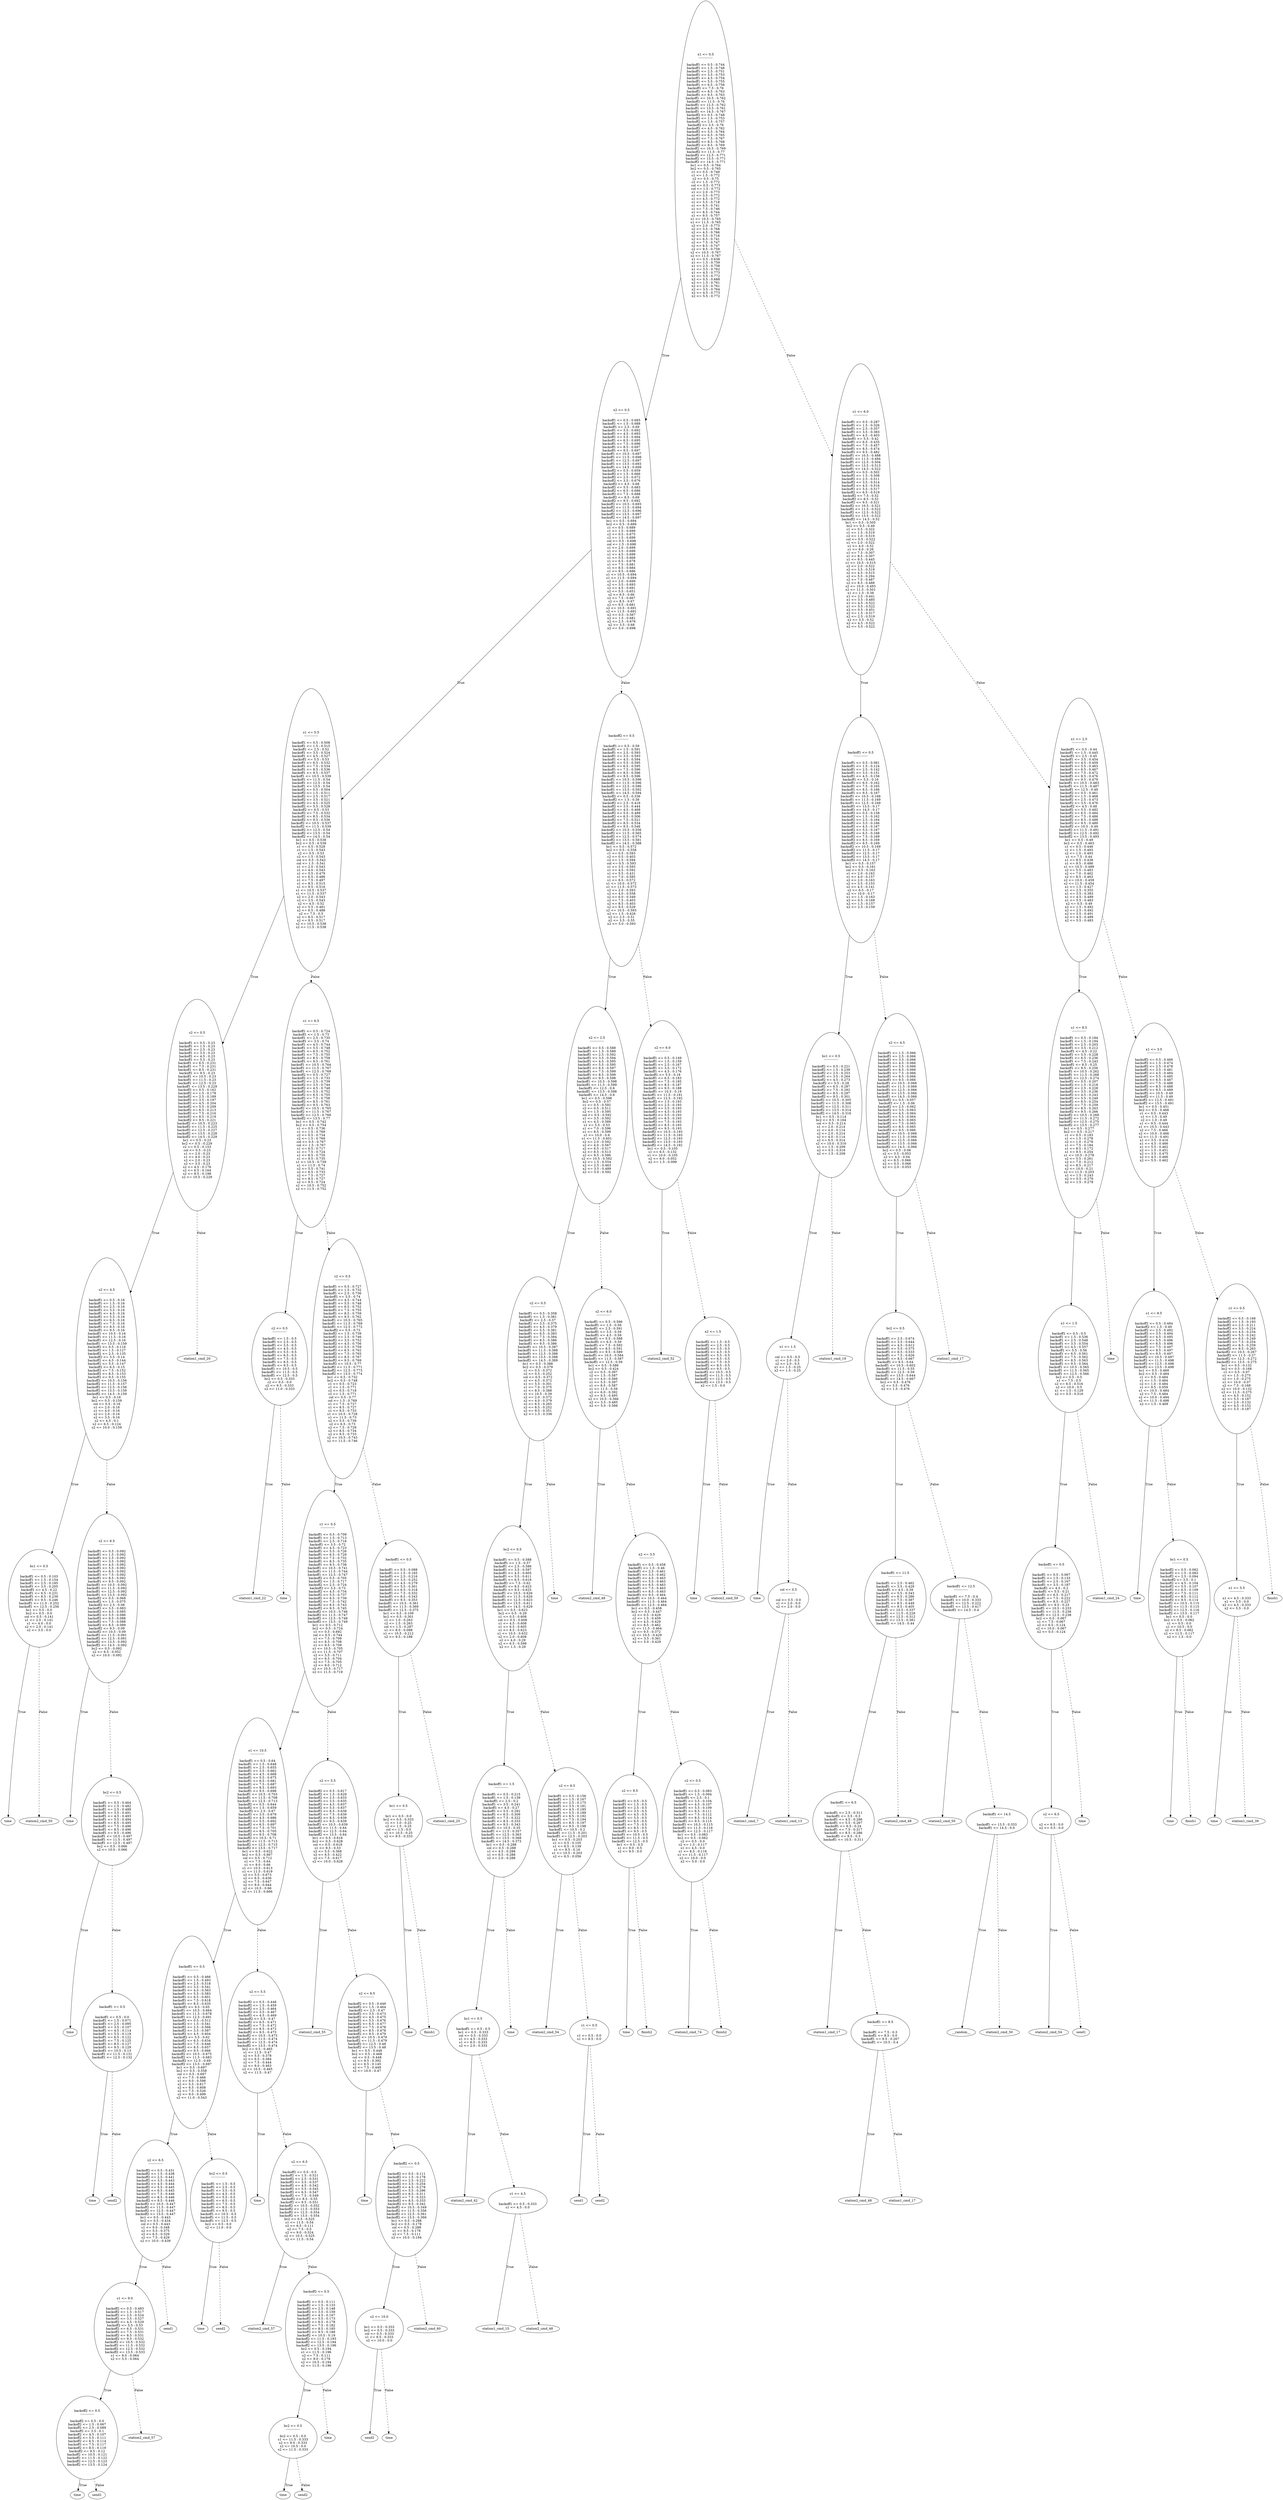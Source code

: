 digraph {
0 [label="x1 <= 0.5
--------------

backoff1 <= 0.5 : 0.744
backoff1 <= 1.5 : 0.748
backoff1 <= 2.5 : 0.751
backoff1 <= 3.5 : 0.753
backoff1 <= 4.5 : 0.754
backoff1 <= 5.5 : 0.755
backoff1 <= 6.5 : 0.756
backoff1 <= 7.5 : 0.76
backoff1 <= 8.5 : 0.763
backoff1 <= 9.5 : 0.763
backoff1 <= 10.5 : 0.762
backoff1 <= 11.5 : 0.76
backoff1 <= 12.5 : 0.762
backoff1 <= 13.5 : 0.761
backoff1 <= 14.5 : 0.767
backoff2 <= 0.5 : 0.748
backoff2 <= 1.5 : 0.753
backoff2 <= 2.5 : 0.757
backoff2 <= 3.5 : 0.76
backoff2 <= 4.5 : 0.762
backoff2 <= 5.5 : 0.764
backoff2 <= 6.5 : 0.765
backoff2 <= 7.5 : 0.767
backoff2 <= 8.5 : 0.768
backoff2 <= 9.5 : 0.769
backoff2 <= 10.5 : 0.769
backoff2 <= 11.5 : 0.77
backoff2 <= 12.5 : 0.771
backoff2 <= 13.5 : 0.771
backoff2 <= 14.5 : 0.771
bc1 <= 0.5 : 0.764
bc2 <= 0.5 : 0.765
c1 <= 0.5 : 0.749
c1 <= 1.5 : 0.772
c2 <= 0.5 : 0.75
c2 <= 1.5 : 0.772
col <= 0.5 : 0.773
col <= 1.5 : 0.772
s1 <= 2.0 : 0.773
s1 <= 3.5 : 0.772
s1 <= 4.5 : 0.772
s1 <= 5.5 : 0.718
s1 <= 6.5 : 0.741
s1 <= 7.5 : 0.746
s1 <= 8.5 : 0.744
s1 <= 9.5 : 0.757
s1 <= 10.5 : 0.765
s1 <= 11.5 : 0.765
s2 <= 2.0 : 0.773
s2 <= 3.5 : 0.768
s2 <= 4.5 : 0.766
s2 <= 5.5 : 0.716
s2 <= 6.5 : 0.741
s2 <= 7.5 : 0.747
s2 <= 8.5 : 0.747
s2 <= 9.5 : 0.759
s2 <= 10.5 : 0.767
s2 <= 11.5 : 0.767
x1 <= 0.5 : 0.638
x1 <= 1.5 : 0.759
x1 <= 2.5 : 0.758
x1 <= 3.5 : 0.762
x1 <= 4.5 : 0.773
x1 <= 5.5 : 0.772
x2 <= 0.5 : 0.688
x2 <= 1.5 : 0.761
x2 <= 2.5 : 0.761
x2 <= 3.5 : 0.764
x2 <= 4.5 : 0.773
x2 <= 5.5 : 0.772"];
1 [label="x2 <= 0.5
--------------

backoff1 <= 0.5 : 0.685
backoff1 <= 1.5 : 0.688
backoff1 <= 2.5 : 0.69
backoff1 <= 3.5 : 0.692
backoff1 <= 4.5 : 0.693
backoff1 <= 5.5 : 0.694
backoff1 <= 6.5 : 0.695
backoff1 <= 7.5 : 0.696
backoff1 <= 8.5 : 0.697
backoff1 <= 9.5 : 0.697
backoff1 <= 10.5 : 0.697
backoff1 <= 11.5 : 0.698
backoff1 <= 12.5 : 0.697
backoff1 <= 13.5 : 0.693
backoff1 <= 14.5 : 0.699
backoff2 <= 0.5 : 0.659
backoff2 <= 1.5 : 0.666
backoff2 <= 2.5 : 0.672
backoff2 <= 3.5 : 0.676
backoff2 <= 4.5 : 0.68
backoff2 <= 5.5 : 0.683
backoff2 <= 6.5 : 0.686
backoff2 <= 7.5 : 0.688
backoff2 <= 8.5 : 0.69
backoff2 <= 9.5 : 0.692
backoff2 <= 10.5 : 0.693
backoff2 <= 11.5 : 0.694
backoff2 <= 12.5 : 0.696
backoff2 <= 13.5 : 0.697
backoff2 <= 14.5 : 0.697
bc1 <= 0.5 : 0.694
bc2 <= 0.5 : 0.689
c1 <= 0.5 : 0.689
c1 <= 1.5 : 0.699
c2 <= 0.5 : 0.675
c2 <= 1.5 : 0.699
col <= 0.5 : 0.698
col <= 1.5 : 0.698
s1 <= 2.0 : 0.699
s1 <= 3.5 : 0.699
s1 <= 4.5 : 0.699
s1 <= 5.5 : 0.668
s1 <= 6.5 : 0.678
s1 <= 7.5 : 0.681
s1 <= 8.5 : 0.684
s1 <= 9.5 : 0.686
s1 <= 10.5 : 0.694
s1 <= 11.5 : 0.694
s2 <= 2.0 : 0.699
s2 <= 3.5 : 0.693
s2 <= 4.5 : 0.691
s2 <= 5.5 : 0.651
s2 <= 6.5 : 0.66
s2 <= 7.5 : 0.667
s2 <= 8.5 : 0.67
s2 <= 9.5 : 0.681
s2 <= 10.5 : 0.691
s2 <= 11.5 : 0.691
x2 <= 0.5 : 0.567
x2 <= 1.5 : 0.681
x2 <= 2.5 : 0.676
x2 <= 3.5 : 0.68
x2 <= 5.0 : 0.698"];
2 [label="s1 <= 5.5
--------------

backoff1 <= 0.5 : 0.508
backoff1 <= 1.5 : 0.515
backoff1 <= 2.5 : 0.52
backoff1 <= 3.5 : 0.524
backoff1 <= 4.5 : 0.527
backoff1 <= 5.5 : 0.53
backoff1 <= 6.5 : 0.532
backoff1 <= 7.5 : 0.534
backoff1 <= 8.5 : 0.536
backoff1 <= 9.5 : 0.537
backoff1 <= 10.5 : 0.539
backoff1 <= 11.5 : 0.54
backoff1 <= 12.5 : 0.54
backoff1 <= 13.5 : 0.54
backoff2 <= 0.5 : 0.504
backoff2 <= 1.5 : 0.511
backoff2 <= 2.5 : 0.517
backoff2 <= 3.5 : 0.521
backoff2 <= 4.5 : 0.525
backoff2 <= 5.5 : 0.528
backoff2 <= 6.5 : 0.53
backoff2 <= 7.5 : 0.532
backoff2 <= 8.5 : 0.534
backoff2 <= 9.5 : 0.536
backoff2 <= 10.5 : 0.537
backoff2 <= 11.5 : 0.539
backoff2 <= 12.5 : 0.54
backoff2 <= 13.5 : 0.54
backoff2 <= 14.5 : 0.54
bc1 <= 0.5 : 0.538
bc2 <= 0.5 : 0.538
c1 <= 0.5 : 0.528
c1 <= 1.5 : 0.543
c2 <= 0.5 : 0.53
c2 <= 1.5 : 0.543
col <= 0.5 : 0.542
col <= 1.5 : 0.541
s1 <= 2.0 : 0.543
s1 <= 4.0 : 0.543
s1 <= 5.5 : 0.479
s1 <= 6.5 : 0.486
s1 <= 7.5 : 0.497
s1 <= 8.5 : 0.515
s1 <= 9.5 : 0.516
s1 <= 10.5 : 0.537
s1 <= 11.5 : 0.537
s2 <= 2.0 : 0.543
s2 <= 3.5 : 0.543
s2 <= 4.5 : 0.52
s2 <= 5.5 : 0.481
s2 <= 6.5 : 0.488
s2 <= 7.5 : 0.5
s2 <= 8.5 : 0.517
s2 <= 9.5 : 0.517
s2 <= 10.5 : 0.538
s2 <= 11.5 : 0.538"];
3 [label="c2 <= 0.5
--------------

backoff1 <= 0.5 : 0.23
backoff1 <= 1.5 : 0.23
backoff1 <= 2.5 : 0.23
backoff1 <= 3.5 : 0.23
backoff1 <= 4.5 : 0.23
backoff1 <= 5.5 : 0.23
backoff1 <= 6.5 : 0.231
backoff1 <= 7.5 : 0.231
backoff1 <= 8.5 : 0.231
backoff1 <= 9.5 : 0.23
backoff1 <= 10.5 : 0.23
backoff1 <= 11.5 : 0.23
backoff1 <= 12.5 : 0.23
backoff1 <= 13.5 : 0.229
backoff2 <= 0.5 : 0.162
backoff2 <= 1.5 : 0.178
backoff2 <= 2.5 : 0.189
backoff2 <= 3.5 : 0.197
backoff2 <= 4.5 : 0.204
backoff2 <= 5.5 : 0.209
backoff2 <= 6.5 : 0.213
backoff2 <= 7.5 : 0.216
backoff2 <= 8.5 : 0.219
backoff2 <= 9.5 : 0.221
backoff2 <= 10.5 : 0.223
backoff2 <= 11.5 : 0.225
backoff2 <= 12.5 : 0.227
backoff2 <= 13.5 : 0.228
backoff2 <= 14.5 : 0.229
bc1 <= 0.5 : 0.23
bc2 <= 0.5 : 0.229
c2 <= 0.5 : 0.153
col <= 0.5 : 0.23
s1 <= 2.0 : 0.23
s1 <= 4.0 : 0.23
s2 <= 2.0 : 0.23
s2 <= 3.5 : 0.23
s2 <= 4.5 : 0.176
s2 <= 6.5 : 0.164
s2 <= 8.5 : 0.198
s2 <= 10.5 : 0.229"];
4 [label="s2 <= 4.5
--------------

backoff1 <= 0.5 : 0.16
backoff1 <= 1.5 : 0.16
backoff1 <= 2.5 : 0.16
backoff1 <= 3.5 : 0.16
backoff1 <= 4.5 : 0.16
backoff1 <= 5.5 : 0.16
backoff1 <= 6.5 : 0.16
backoff1 <= 7.5 : 0.16
backoff1 <= 8.5 : 0.16
backoff1 <= 9.5 : 0.16
backoff1 <= 10.5 : 0.16
backoff1 <= 11.5 : 0.16
backoff1 <= 12.5 : 0.16
backoff1 <= 13.5 : 0.159
backoff2 <= 0.5 : 0.116
backoff2 <= 1.5 : 0.127
backoff2 <= 2.5 : 0.135
backoff2 <= 3.5 : 0.14
backoff2 <= 4.5 : 0.144
backoff2 <= 5.5 : 0.147
backoff2 <= 6.5 : 0.15
backoff2 <= 7.5 : 0.152
backoff2 <= 8.5 : 0.153
backoff2 <= 9.5 : 0.155
backoff2 <= 10.5 : 0.156
backoff2 <= 11.5 : 0.157
backoff2 <= 12.5 : 0.158
backoff2 <= 13.5 : 0.159
backoff2 <= 14.5 : 0.159
bc1 <= 0.5 : 0.16
bc2 <= 0.5 : 0.159
col <= 0.5 : 0.16
s1 <= 2.0 : 0.16
s1 <= 4.0 : 0.16
s2 <= 2.0 : 0.16
s2 <= 3.5 : 0.16
s2 <= 4.5 : 0.1
s2 <= 6.5 : 0.124
s2 <= 10.0 : 0.159"];
5 [label="bc1 <= 0.5
--------------

backoff1 <= 0.5 : 0.103
backoff1 <= 1.5 : 0.154
backoff1 <= 2.5 : 0.185
backoff1 <= 3.5 : 0.205
backoff1 <= 4.5 : 0.22
backoff1 <= 6.5 : 0.231
backoff1 <= 8.5 : 0.239
backoff1 <= 9.5 : 0.246
backoff1 <= 11.0 : 0.252
backoff1 <= 12.5 : 0.256
bc1 <= 0.5 : 0.0
bc2 <= 0.5 : 0.0
col <= 0.5 : 0.141
s1 <= 2.0 : 0.141
s1 <= 4.0 : 0.0
s2 <= 2.0 : 0.141
s2 <= 3.5 : 0.0"];
6 [label="time"];
5 -> 6 [label="True"];
7 [label="station2_cmd_50"];
5 -> 7 [style="dashed", label="False"];
4 -> 5 [label="True"];
8 [label="s2 <= 6.5
--------------

backoff1 <= 0.5 : 0.092
backoff1 <= 1.5 : 0.092
backoff1 <= 2.5 : 0.092
backoff1 <= 3.5 : 0.092
backoff1 <= 4.5 : 0.092
backoff1 <= 5.5 : 0.092
backoff1 <= 6.5 : 0.092
backoff1 <= 7.5 : 0.092
backoff1 <= 8.5 : 0.092
backoff1 <= 9.5 : 0.092
backoff1 <= 10.5 : 0.092
backoff1 <= 11.5 : 0.092
backoff1 <= 12.5 : 0.092
backoff1 <= 13.5 : 0.092
backoff2 <= 0.5 : 0.068
backoff2 <= 1.5 : 0.075
backoff2 <= 2.5 : 0.08
backoff2 <= 3.5 : 0.083
backoff2 <= 4.5 : 0.085
backoff2 <= 5.5 : 0.086
backoff2 <= 6.5 : 0.088
backoff2 <= 7.5 : 0.088
backoff2 <= 8.5 : 0.089
backoff2 <= 9.5 : 0.09
backoff2 <= 10.5 : 0.09
backoff2 <= 11.5 : 0.091
backoff2 <= 12.5 : 0.091
backoff2 <= 13.5 : 0.092
backoff2 <= 14.5 : 0.092
bc2 <= 0.5 : 0.092
s2 <= 6.5 : 0.052
s2 <= 10.0 : 0.092"];
9 [label="time"];
8 -> 9 [label="True"];
10 [label="bc2 <= 0.5
--------------

backoff1 <= 0.5 : 0.464
backoff1 <= 1.5 : 0.482
backoff1 <= 2.5 : 0.488
backoff1 <= 3.5 : 0.491
backoff1 <= 4.5 : 0.493
backoff1 <= 5.5 : 0.494
backoff1 <= 6.5 : 0.495
backoff1 <= 7.5 : 0.496
backoff1 <= 8.5 : 0.496
backoff1 <= 9.5 : 0.496
backoff1 <= 10.5 : 0.497
backoff1 <= 11.5 : 0.497
backoff1 <= 12.5 : 0.497
bc2 <= 0.5 : 0.066
s2 <= 10.0 : 0.066"];
11 [label="time"];
10 -> 11 [label="True"];
12 [label="backoff1 <= 0.5
--------------

backoff1 <= 0.5 : 0.0
backoff1 <= 1.5 : 0.071
backoff1 <= 2.5 : 0.095
backoff1 <= 3.5 : 0.107
backoff1 <= 4.5 : 0.114
backoff1 <= 5.5 : 0.119
backoff1 <= 6.5 : 0.122
backoff1 <= 7.5 : 0.125
backoff1 <= 8.5 : 0.127
backoff1 <= 9.5 : 0.129
backoff1 <= 10.5 : 0.13
backoff1 <= 11.5 : 0.131
backoff1 <= 12.5 : 0.132"];
13 [label="time"];
12 -> 13 [label="True"];
14 [label="send2"];
12 -> 14 [style="dashed", label="False"];
10 -> 12 [style="dashed", label="False"];
8 -> 10 [style="dashed", label="False"];
4 -> 8 [style="dashed", label="False"];
3 -> 4 [label="True"];
15 [label="station1_cmd_20"];
3 -> 15 [style="dashed", label="False"];
2 -> 3 [label="True"];
16 [label="s1 <= 6.5
--------------

backoff1 <= 0.5 : 0.724
backoff1 <= 1.5 : 0.73
backoff1 <= 2.5 : 0.735
backoff1 <= 3.5 : 0.74
backoff1 <= 4.5 : 0.744
backoff1 <= 5.5 : 0.748
backoff1 <= 6.5 : 0.752
backoff1 <= 7.5 : 0.755
backoff1 <= 8.5 : 0.758
backoff1 <= 9.5 : 0.761
backoff1 <= 10.5 : 0.764
backoff1 <= 11.5 : 0.767
backoff1 <= 12.5 : 0.769
backoff2 <= 0.5 : 0.727
backoff2 <= 1.5 : 0.733
backoff2 <= 2.5 : 0.739
backoff2 <= 3.5 : 0.744
backoff2 <= 4.5 : 0.748
backoff2 <= 5.5 : 0.752
backoff2 <= 6.5 : 0.755
backoff2 <= 7.5 : 0.758
backoff2 <= 8.5 : 0.761
backoff2 <= 9.5 : 0.763
backoff2 <= 10.5 : 0.765
backoff2 <= 11.5 : 0.767
backoff2 <= 12.5 : 0.769
backoff2 <= 13.5 : 0.77
bc1 <= 0.5 : 0.742
bc2 <= 0.5 : 0.754
c1 <= 0.5 : 0.736
c1 <= 1.5 : 0.769
c2 <= 0.5 : 0.734
c2 <= 1.5 : 0.769
col <= 0.5 : 0.767
col <= 1.5 : 0.767
s1 <= 6.5 : 0.717
s1 <= 7.5 : 0.724
s1 <= 8.5 : 0.735
s1 <= 9.5 : 0.735
s1 <= 10.5 : 0.739
s1 <= 11.5 : 0.74
s2 <= 5.5 : 0.741
s2 <= 6.5 : 0.733
s2 <= 7.5 : 0.727
s2 <= 8.5 : 0.727
s2 <= 9.5 : 0.724
s2 <= 10.5 : 0.752
s2 <= 11.5 : 0.752"];
17 [label="c2 <= 0.5
--------------

backoff1 <= 1.5 : 0.5
backoff1 <= 2.5 : 0.5
backoff1 <= 3.5 : 0.5
backoff1 <= 4.5 : 0.5
backoff1 <= 5.5 : 0.5
backoff1 <= 6.5 : 0.5
backoff1 <= 7.5 : 0.5
backoff1 <= 8.5 : 0.5
backoff1 <= 9.5 : 0.5
backoff1 <= 10.5 : 0.5
backoff1 <= 11.5 : 0.5
backoff1 <= 12.5 : 0.5
bc2 <= 0.5 : 0.333
c2 <= 0.5 : 0.0
s2 <= 9.5 : 0.333
s2 <= 11.0 : 0.333"];
18 [label="station1_cmd_22"];
17 -> 18 [label="True"];
19 [label="time"];
17 -> 19 [style="dashed", label="False"];
16 -> 17 [label="True"];
20 [label="c2 <= 0.5
--------------

backoff1 <= 0.5 : 0.727
backoff1 <= 1.5 : 0.732
backoff1 <= 2.5 : 0.736
backoff1 <= 3.5 : 0.74
backoff1 <= 4.5 : 0.744
backoff1 <= 5.5 : 0.748
backoff1 <= 6.5 : 0.752
backoff1 <= 7.5 : 0.755
backoff1 <= 8.5 : 0.759
backoff1 <= 9.5 : 0.762
backoff1 <= 10.5 : 0.765
backoff1 <= 11.5 : 0.769
backoff1 <= 12.5 : 0.772
backoff2 <= 0.5 : 0.73
backoff2 <= 1.5 : 0.739
backoff2 <= 2.5 : 0.746
backoff2 <= 3.5 : 0.752
backoff2 <= 4.5 : 0.756
backoff2 <= 5.5 : 0.759
backoff2 <= 6.5 : 0.762
backoff2 <= 7.5 : 0.765
backoff2 <= 8.5 : 0.767
backoff2 <= 9.5 : 0.769
backoff2 <= 10.5 : 0.77
backoff2 <= 11.5 : 0.771
backoff2 <= 12.5 : 0.773
backoff2 <= 13.5 : 0.774
bc1 <= 0.5 : 0.732
bc2 <= 0.5 : 0.748
c1 <= 0.5 : 0.723
c1 <= 1.5 : 0.771
c2 <= 0.5 : 0.718
c2 <= 1.5 : 0.771
col <= 0.5 : 0.77
col <= 1.5 : 0.769
s1 <= 7.5 : 0.727
s1 <= 8.5 : 0.727
s1 <= 9.5 : 0.733
s1 <= 10.5 : 0.728
s1 <= 11.5 : 0.73
s2 <= 5.5 : 0.739
s2 <= 6.5 : 0.73
s2 <= 7.5 : 0.729
s2 <= 8.5 : 0.734
s2 <= 9.5 : 0.733
s2 <= 10.5 : 0.743
s2 <= 11.5 : 0.746"];
21 [label="c1 <= 0.5
--------------

backoff1 <= 0.5 : 0.709
backoff1 <= 1.5 : 0.713
backoff1 <= 2.5 : 0.716
backoff1 <= 3.5 : 0.72
backoff1 <= 4.5 : 0.723
backoff1 <= 5.5 : 0.726
backoff1 <= 6.5 : 0.729
backoff1 <= 7.5 : 0.732
backoff1 <= 8.5 : 0.735
backoff1 <= 9.5 : 0.738
backoff1 <= 10.5 : 0.741
backoff1 <= 11.5 : 0.744
backoff1 <= 12.5 : 0.747
backoff2 <= 0.5 : 0.705
backoff2 <= 1.5 : 0.717
backoff2 <= 2.5 : 0.724
backoff2 <= 3.5 : 0.73
backoff2 <= 4.5 : 0.734
backoff2 <= 5.5 : 0.737
backoff2 <= 6.5 : 0.739
backoff2 <= 7.5 : 0.742
backoff2 <= 8.5 : 0.743
backoff2 <= 9.5 : 0.745
backoff2 <= 10.5 : 0.746
backoff2 <= 11.5 : 0.747
backoff2 <= 12.5 : 0.748
backoff2 <= 13.5 : 0.749
bc1 <= 0.5 : 0.712
bc2 <= 0.5 : 0.724
c1 <= 0.5 : 0.692
col <= 0.5 : 0.744
s1 <= 7.5 : 0.709
s1 <= 8.5 : 0.708
s1 <= 9.5 : 0.709
s1 <= 10.5 : 0.705
s1 <= 11.5 : 0.707
s2 <= 5.5 : 0.711
s2 <= 6.5 : 0.704
s2 <= 7.5 : 0.705
s2 <= 9.0 : 0.712
s2 <= 10.5 : 0.717
s2 <= 11.5 : 0.719"];
22 [label="s1 <= 10.5
--------------

backoff1 <= 0.5 : 0.64
backoff1 <= 1.5 : 0.648
backoff1 <= 2.5 : 0.655
backoff1 <= 3.5 : 0.662
backoff1 <= 4.5 : 0.668
backoff1 <= 5.5 : 0.675
backoff1 <= 6.5 : 0.681
backoff1 <= 7.5 : 0.687
backoff1 <= 8.5 : 0.693
backoff1 <= 9.5 : 0.698
backoff1 <= 10.5 : 0.703
backoff1 <= 11.5 : 0.708
backoff1 <= 12.5 : 0.713
backoff2 <= 0.5 : 0.644
backoff2 <= 1.5 : 0.659
backoff2 <= 2.5 : 0.67
backoff2 <= 3.5 : 0.679
backoff2 <= 4.5 : 0.686
backoff2 <= 5.5 : 0.692
backoff2 <= 6.5 : 0.697
backoff2 <= 7.5 : 0.701
backoff2 <= 8.5 : 0.705
backoff2 <= 9.5 : 0.708
backoff2 <= 10.5 : 0.71
backoff2 <= 11.5 : 0.713
backoff2 <= 12.5 : 0.715
backoff2 <= 13.5 : 0.717
bc1 <= 0.5 : 0.622
bc2 <= 0.5 : 0.667
col <= 0.5 : 0.712
s1 <= 7.5 : 0.64
s1 <= 9.0 : 0.66
s1 <= 10.5 : 0.613
s1 <= 11.5 : 0.619
s2 <= 5.5 : 0.673
s2 <= 6.5 : 0.636
s2 <= 7.5 : 0.647
s2 <= 9.0 : 0.644
s2 <= 10.5 : 0.66
s2 <= 11.5 : 0.666"];
23 [label="backoff1 <= 0.5
--------------

backoff1 <= 0.5 : 0.466
backoff1 <= 1.5 : 0.493
backoff1 <= 2.5 : 0.518
backoff1 <= 3.5 : 0.541
backoff1 <= 4.5 : 0.563
backoff1 <= 5.5 : 0.583
backoff1 <= 6.5 : 0.601
backoff1 <= 7.5 : 0.618
backoff1 <= 8.5 : 0.635
backoff1 <= 9.5 : 0.65
backoff1 <= 10.5 : 0.664
backoff1 <= 11.5 : 0.678
backoff1 <= 12.5 : 0.691
backoff2 <= 0.5 : 0.512
backoff2 <= 1.5 : 0.541
backoff2 <= 2.5 : 0.566
backoff2 <= 3.5 : 0.587
backoff2 <= 4.5 : 0.604
backoff2 <= 5.5 : 0.62
backoff2 <= 6.5 : 0.634
backoff2 <= 7.5 : 0.646
backoff2 <= 8.5 : 0.657
backoff2 <= 9.5 : 0.666
backoff2 <= 10.5 : 0.675
backoff2 <= 11.5 : 0.683
backoff2 <= 12.5 : 0.69
backoff2 <= 13.5 : 0.697
bc1 <= 0.5 : 0.697
bc2 <= 0.5 : 0.558
col <= 0.5 : 0.697
s1 <= 7.5 : 0.466
s1 <= 9.0 : 0.598
s2 <= 5.5 : 0.617
s2 <= 6.5 : 0.608
s2 <= 7.5 : 0.526
s2 <= 9.0 : 0.499
s2 <= 11.0 : 0.543"];
24 [label="s2 <= 6.5
--------------

backoff2 <= 0.5 : 0.431
backoff2 <= 1.5 : 0.438
backoff2 <= 2.5 : 0.441
backoff2 <= 3.5 : 0.443
backoff2 <= 4.5 : 0.444
backoff2 <= 5.5 : 0.445
backoff2 <= 6.5 : 0.445
backoff2 <= 7.5 : 0.446
backoff2 <= 8.5 : 0.446
backoff2 <= 9.5 : 0.446
backoff2 <= 10.5 : 0.447
backoff2 <= 11.5 : 0.447
backoff2 <= 12.5 : 0.447
backoff2 <= 13.5 : 0.447
bc1 <= 0.5 : 0.443
bc2 <= 0.5 : 0.434
col <= 0.5 : 0.443
s1 <= 9.0 : 0.348
s2 <= 5.5 : 0.375
s2 <= 6.5 : 0.329
s2 <= 7.5 : 0.429
s2 <= 10.0 : 0.439"];
25 [label="s1 <= 9.0
--------------

backoff2 <= 0.5 : 0.483
backoff2 <= 1.5 : 0.517
backoff2 <= 2.5 : 0.524
backoff2 <= 3.5 : 0.527
backoff2 <= 4.5 : 0.529
backoff2 <= 5.5 : 0.53
backoff2 <= 6.5 : 0.531
backoff2 <= 7.5 : 0.531
backoff2 <= 8.5 : 0.531
backoff2 <= 9.5 : 0.532
backoff2 <= 10.5 : 0.532
backoff2 <= 11.5 : 0.532
backoff2 <= 12.5 : 0.532
backoff2 <= 13.5 : 0.533
s1 <= 9.0 : 0.064
s2 <= 5.5 : 0.064"];
26 [label="backoff2 <= 0.5
--------------

backoff2 <= 0.5 : 0.0
backoff2 <= 1.5 : 0.067
backoff2 <= 2.5 : 0.089
backoff2 <= 3.5 : 0.1
backoff2 <= 4.5 : 0.107
backoff2 <= 5.5 : 0.111
backoff2 <= 6.5 : 0.114
backoff2 <= 7.5 : 0.117
backoff2 <= 8.5 : 0.119
backoff2 <= 9.5 : 0.12
backoff2 <= 10.5 : 0.121
backoff2 <= 11.5 : 0.122
backoff2 <= 12.5 : 0.123
backoff2 <= 13.5 : 0.124"];
27 [label="time"];
26 -> 27 [label="True"];
28 [label="send1"];
26 -> 28 [style="dashed", label="False"];
25 -> 26 [label="True"];
29 [label="station2_cmd_57"];
25 -> 29 [style="dashed", label="False"];
24 -> 25 [label="True"];
30 [label="send1"];
24 -> 30 [style="dashed", label="False"];
23 -> 24 [label="True"];
31 [label="bc2 <= 0.5
--------------

backoff1 <= 1.5 : 0.5
backoff1 <= 2.5 : 0.5
backoff1 <= 3.5 : 0.5
backoff1 <= 4.5 : 0.5
backoff1 <= 5.5 : 0.5
backoff1 <= 6.5 : 0.5
backoff1 <= 7.5 : 0.5
backoff1 <= 8.5 : 0.5
backoff1 <= 9.5 : 0.5
backoff1 <= 10.5 : 0.5
backoff1 <= 11.5 : 0.5
backoff1 <= 12.5 : 0.5
bc2 <= 0.5 : 0.0
s2 <= 11.0 : 0.0"];
32 [label="time"];
31 -> 32 [label="True"];
33 [label="send2"];
31 -> 33 [style="dashed", label="False"];
23 -> 31 [style="dashed", label="False"];
22 -> 23 [label="True"];
34 [label="s2 <= 5.5
--------------

backoff2 <= 0.5 : 0.448
backoff2 <= 1.5 : 0.459
backoff2 <= 2.5 : 0.464
backoff2 <= 3.5 : 0.467
backoff2 <= 4.5 : 0.469
backoff2 <= 5.5 : 0.47
backoff2 <= 6.5 : 0.471
backoff2 <= 7.5 : 0.472
backoff2 <= 8.5 : 0.472
backoff2 <= 9.5 : 0.473
backoff2 <= 10.5 : 0.473
backoff2 <= 11.5 : 0.474
backoff2 <= 12.5 : 0.474
backoff2 <= 13.5 : 0.474
bc2 <= 0.5 : 0.465
s1 <= 11.5 : 0.47
s2 <= 5.5 : 0.378
s2 <= 6.5 : 0.384
s2 <= 7.5 : 0.444
s2 <= 9.0 : 0.463
s2 <= 10.5 : 0.465
s2 <= 11.5 : 0.47"];
35 [label="time"];
34 -> 35 [label="True"];
36 [label="s2 <= 6.5
--------------

backoff2 <= 0.5 : 0.5
backoff2 <= 1.5 : 0.521
backoff2 <= 2.5 : 0.531
backoff2 <= 3.5 : 0.537
backoff2 <= 4.5 : 0.542
backoff2 <= 5.5 : 0.545
backoff2 <= 6.5 : 0.547
backoff2 <= 7.5 : 0.549
backoff2 <= 8.5 : 0.55
backoff2 <= 9.5 : 0.551
backoff2 <= 10.5 : 0.552
backoff2 <= 11.5 : 0.553
backoff2 <= 12.5 : 0.554
backoff2 <= 13.5 : 0.554
bc2 <= 0.5 : 0.525
s1 <= 11.5 : 0.54
s2 <= 6.5 : 0.111
s2 <= 7.5 : 0.5
s2 <= 9.0 : 0.524
s2 <= 10.5 : 0.525
s2 <= 11.5 : 0.54"];
37 [label="station2_cmd_57"];
36 -> 37 [label="True"];
38 [label="backoff2 <= 0.5
--------------

backoff2 <= 0.5 : 0.111
backoff2 <= 1.5 : 0.133
backoff2 <= 2.5 : 0.148
backoff2 <= 3.5 : 0.159
backoff2 <= 4.5 : 0.167
backoff2 <= 5.5 : 0.173
backoff2 <= 6.5 : 0.178
backoff2 <= 7.5 : 0.182
backoff2 <= 8.5 : 0.185
backoff2 <= 9.5 : 0.188
backoff2 <= 10.5 : 0.19
backoff2 <= 11.5 : 0.193
backoff2 <= 12.5 : 0.194
backoff2 <= 13.5 : 0.196
bc2 <= 0.5 : 0.194
s1 <= 11.5 : 0.196
s2 <= 7.5 : 0.111
s2 <= 9.0 : 0.178
s2 <= 10.5 : 0.194
s2 <= 11.5 : 0.196"];
39 [label="bc2 <= 0.5
--------------

bc2 <= 0.5 : 0.0
s1 <= 11.5 : 0.333
s2 <= 9.0 : 0.333
s2 <= 10.5 : 0.0
s2 <= 11.5 : 0.333"];
40 [label="time"];
39 -> 40 [label="True"];
41 [label="send2"];
39 -> 41 [style="dashed", label="False"];
38 -> 39 [label="True"];
42 [label="time"];
38 -> 42 [style="dashed", label="False"];
36 -> 38 [style="dashed", label="False"];
34 -> 36 [style="dashed", label="False"];
22 -> 34 [style="dashed", label="False"];
21 -> 22 [label="True"];
43 [label="s2 <= 5.5
--------------

backoff2 <= 0.5 : 0.617
backoff2 <= 1.5 : 0.629
backoff2 <= 2.5 : 0.633
backoff2 <= 3.5 : 0.635
backoff2 <= 4.5 : 0.637
backoff2 <= 5.5 : 0.637
backoff2 <= 6.5 : 0.638
backoff2 <= 7.5 : 0.639
backoff2 <= 8.5 : 0.639
backoff2 <= 9.5 : 0.639
backoff2 <= 10.5 : 0.639
backoff2 <= 11.5 : 0.64
backoff2 <= 12.5 : 0.64
backoff2 <= 13.5 : 0.64
bc1 <= 0.5 : 0.618
bc2 <= 0.5 : 0.628
col <= 0.5 : 0.618
s1 <= 9.5 : 0.53
s2 <= 5.5 : 0.368
s2 <= 6.5 : 0.422
s2 <= 7.5 : 0.617
s2 <= 10.0 : 0.628"];
44 [label="station2_cmd_55"];
43 -> 44 [label="True"];
45 [label="s2 <= 6.5
--------------

backoff2 <= 0.5 : 0.449
backoff2 <= 1.5 : 0.464
backoff2 <= 2.5 : 0.47
backoff2 <= 3.5 : 0.473
backoff2 <= 4.5 : 0.475
backoff2 <= 5.5 : 0.476
backoff2 <= 6.5 : 0.477
backoff2 <= 7.5 : 0.478
backoff2 <= 8.5 : 0.478
backoff2 <= 9.5 : 0.479
backoff2 <= 10.5 : 0.479
backoff2 <= 11.5 : 0.479
backoff2 <= 12.5 : 0.48
backoff2 <= 13.5 : 0.48
bc1 <= 0.5 : 0.448
bc2 <= 0.5 : 0.468
col <= 0.5 : 0.448
s1 <= 9.5 : 0.392
s2 <= 6.5 : 0.145
s2 <= 7.5 : 0.449
s2 <= 10.0 : 0.47"];
46 [label="time"];
45 -> 46 [label="True"];
47 [label="backoff2 <= 0.5
--------------

backoff2 <= 0.5 : 0.111
backoff2 <= 1.5 : 0.178
backoff2 <= 2.5 : 0.222
backoff2 <= 3.5 : 0.254
backoff2 <= 4.5 : 0.278
backoff2 <= 5.5 : 0.296
backoff2 <= 6.5 : 0.311
backoff2 <= 7.5 : 0.323
backoff2 <= 8.5 : 0.333
backoff2 <= 9.5 : 0.342
backoff2 <= 10.5 : 0.349
backoff2 <= 11.5 : 0.356
backoff2 <= 12.5 : 0.361
backoff2 <= 13.5 : 0.366
bc1 <= 0.5 : 0.288
bc2 <= 0.5 : 0.178
col <= 0.5 : 0.288
s1 <= 9.5 : 0.178
s2 <= 7.5 : 0.111
s2 <= 10.0 : 0.194"];
48 [label="s2 <= 10.0
--------------

bc1 <= 0.5 : 0.333
bc2 <= 0.5 : 0.333
col <= 0.5 : 0.333
s1 <= 9.5 : 0.333
s2 <= 10.0 : 0.0"];
49 [label="send2"];
48 -> 49 [label="True"];
50 [label="time"];
48 -> 50 [style="dashed", label="False"];
47 -> 48 [label="True"];
51 [label="station2_cmd_60"];
47 -> 51 [style="dashed", label="False"];
45 -> 47 [style="dashed", label="False"];
43 -> 45 [style="dashed", label="False"];
21 -> 43 [style="dashed", label="False"];
20 -> 21 [label="True"];
52 [label="backoff1 <= 0.5
--------------

backoff1 <= 0.5 : 0.088
backoff1 <= 1.5 : 0.165
backoff1 <= 2.5 : 0.216
backoff1 <= 3.5 : 0.252
backoff1 <= 4.5 : 0.279
backoff1 <= 5.5 : 0.301
backoff1 <= 6.5 : 0.318
backoff1 <= 7.5 : 0.332
backoff1 <= 8.5 : 0.343
backoff1 <= 9.5 : 0.353
backoff1 <= 10.5 : 0.361
backoff1 <= 11.5 : 0.369
backoff1 <= 12.5 : 0.375
bc1 <= 0.5 : 0.109
bc2 <= 0.5 : 0.301
c1 <= 1.0 : 0.263
c2 <= 1.5 : 0.263
col <= 1.5 : 0.287
s1 <= 8.0 : 0.088
s1 <= 10.5 : 0.212
s2 <= 9.5 : 0.188"];
53 [label="bc1 <= 0.5
--------------

bc1 <= 0.5 : 0.0
bc2 <= 0.5 : 0.333
c1 <= 1.0 : 0.25
c2 <= 1.5 : 0.25
col <= 1.5 : 0.0
s1 <= 10.5 : 0.25
s2 <= 9.5 : 0.333"];
54 [label="time"];
53 -> 54 [label="True"];
55 [label="finish1"];
53 -> 55 [style="dashed", label="False"];
52 -> 53 [label="True"];
56 [label="station1_cmd_25"];
52 -> 56 [style="dashed", label="False"];
20 -> 52 [style="dashed", label="False"];
16 -> 20 [style="dashed", label="False"];
2 -> 16 [style="dashed", label="False"];
1 -> 2 [label="True"];
57 [label="backoff2 <= 0.5
--------------

backoff1 <= 0.5 : 0.59
backoff1 <= 1.5 : 0.591
backoff1 <= 2.5 : 0.593
backoff1 <= 3.5 : 0.593
backoff1 <= 4.5 : 0.594
backoff1 <= 5.5 : 0.595
backoff1 <= 6.5 : 0.595
backoff1 <= 7.5 : 0.596
backoff1 <= 8.5 : 0.596
backoff1 <= 9.5 : 0.596
backoff1 <= 10.5 : 0.596
backoff1 <= 11.5 : 0.596
backoff1 <= 12.5 : 0.596
backoff1 <= 13.5 : 0.592
backoff1 <= 14.5 : 0.594
backoff2 <= 0.5 : 0.336
backoff2 <= 1.5 : 0.38
backoff2 <= 2.5 : 0.416
backoff2 <= 3.5 : 0.444
backoff2 <= 4.5 : 0.468
backoff2 <= 5.5 : 0.489
backoff2 <= 6.5 : 0.506
backoff2 <= 7.5 : 0.521
backoff2 <= 8.5 : 0.534
backoff2 <= 9.5 : 0.546
backoff2 <= 10.5 : 0.556
backoff2 <= 11.5 : 0.565
backoff2 <= 12.5 : 0.574
backoff2 <= 13.5 : 0.581
backoff2 <= 14.5 : 0.588
bc1 <= 0.5 : 0.572
bc2 <= 0.5 : 0.558
c1 <= 0.5 : 0.593
c2 <= 0.5 : 0.403
c2 <= 1.5 : 0.594
col <= 0.5 : 0.593
s1 <= 3.5 : 0.593
s1 <= 4.5 : 0.592
s1 <= 5.5 : 0.431
s1 <= 7.0 : 0.585
s1 <= 8.5 : 0.572
s1 <= 10.0 : 0.572
s1 <= 11.5 : 0.573
s2 <= 2.0 : 0.593
s2 <= 4.0 : 0.558
s2 <= 6.0 : 0.349
s2 <= 7.5 : 0.403
s2 <= 8.5 : 0.403
s2 <= 9.5 : 0.529
s2 <= 10.5 : 0.593
x2 <= 1.5 : 0.426
x2 <= 2.5 : 0.51
x2 <= 3.5 : 0.55
x2 <= 5.0 : 0.593"];
58 [label="x2 <= 2.5
--------------

backoff1 <= 0.5 : 0.588
backoff1 <= 1.5 : 0.589
backoff1 <= 2.5 : 0.592
backoff1 <= 3.5 : 0.594
backoff1 <= 4.5 : 0.595
backoff1 <= 5.5 : 0.595
backoff1 <= 6.5 : 0.597
backoff1 <= 7.5 : 0.599
backoff1 <= 8.5 : 0.599
backoff1 <= 9.5 : 0.598
backoff1 <= 10.5 : 0.598
backoff1 <= 11.5 : 0.599
backoff1 <= 12.5 : 0.6
backoff1 <= 13.5 : 0.598
backoff1 <= 14.5 : 0.6
bc1 <= 0.5 : 0.598
bc2 <= 0.5 : 0.57
c1 <= 0.5 : 0.592
c2 <= 0.5 : 0.511
c2 <= 1.5 : 0.595
col <= 0.5 : 0.592
s1 <= 3.5 : 0.592
s1 <= 4.5 : 0.589
s1 <= 5.5 : 0.53
s1 <= 7.0 : 0.596
s1 <= 8.5 : 0.599
s1 <= 10.0 : 0.6
s1 <= 11.5 : 0.601
s2 <= 2.0 : 0.592
s2 <= 4.0 : 0.567
s2 <= 6.5 : 0.517
s2 <= 8.5 : 0.513
s2 <= 9.5 : 0.586
s2 <= 10.5 : 0.592
x2 <= 1.5 : 0.554
x2 <= 2.5 : 0.463
x2 <= 3.5 : 0.489
x2 <= 5.0 : 0.592"];
59 [label="c2 <= 0.5
--------------

backoff1 <= 0.5 : 0.358
backoff1 <= 1.5 : 0.361
backoff1 <= 2.5 : 0.37
backoff1 <= 3.5 : 0.375
backoff1 <= 4.5 : 0.379
backoff1 <= 5.5 : 0.381
backoff1 <= 6.5 : 0.383
backoff1 <= 7.5 : 0.384
backoff1 <= 8.5 : 0.386
backoff1 <= 9.5 : 0.386
backoff1 <= 10.5 : 0.387
backoff1 <= 11.5 : 0.388
backoff1 <= 12.5 : 0.388
backoff1 <= 13.5 : 0.388
backoff1 <= 14.5 : 0.389
bc1 <= 0.5 : 0.388
bc2 <= 0.5 : 0.379
c1 <= 0.5 : 0.372
c2 <= 0.5 : 0.252
col <= 0.5 : 0.372
s1 <= 4.5 : 0.372
s1 <= 5.5 : 0.301
s1 <= 7.0 : 0.375
s1 <= 8.5 : 0.388
s1 <= 10.5 : 0.39
s2 <= 2.0 : 0.372
s2 <= 4.0 : 0.379
s2 <= 6.5 : 0.265
s2 <= 8.5 : 0.252
s2 <= 9.5 : 0.351
x2 <= 1.5 : 0.336"];
60 [label="bc2 <= 0.5
--------------

backoff1 <= 0.5 : 0.588
backoff1 <= 1.5 : 0.57
backoff1 <= 2.5 : 0.586
backoff1 <= 3.5 : 0.597
backoff1 <= 4.5 : 0.605
backoff1 <= 5.5 : 0.611
backoff1 <= 6.5 : 0.616
backoff1 <= 7.5 : 0.62
backoff1 <= 8.5 : 0.623
backoff1 <= 9.5 : 0.625
backoff1 <= 10.5 : 0.626
backoff1 <= 11.5 : 0.626
backoff1 <= 12.5 : 0.623
backoff1 <= 13.5 : 0.611
backoff1 <= 14.5 : 0.629
bc1 <= 0.5 : 0.623
bc2 <= 0.5 : 0.29
c1 <= 0.5 : 0.608
col <= 0.5 : 0.608
s1 <= 4.5 : 0.608
s1 <= 6.5 : 0.605
s1 <= 8.5 : 0.623
s1 <= 10.5 : 0.632
s2 <= 2.0 : 0.608
s2 <= 4.0 : 0.29
s2 <= 6.5 : 0.598
x2 <= 1.5 : 0.29"];
61 [label="backoff1 <= 1.5
--------------

backoff1 <= 0.5 : 0.215
backoff1 <= 1.5 : 0.139
backoff1 <= 2.5 : 0.2
backoff1 <= 3.5 : 0.241
backoff1 <= 4.5 : 0.27
backoff1 <= 5.5 : 0.292
backoff1 <= 6.5 : 0.309
backoff1 <= 7.5 : 0.322
backoff1 <= 8.5 : 0.333
backoff1 <= 9.5 : 0.343
backoff1 <= 10.5 : 0.35
backoff1 <= 11.5 : 0.357
backoff1 <= 12.5 : 0.363
backoff1 <= 13.5 : 0.368
backoff1 <= 14.5 : 0.373
bc1 <= 0.5 : 0.288
col <= 0.5 : 0.288
s1 <= 4.5 : 0.288
s1 <= 6.5 : 0.288
s2 <= 2.0 : 0.288"];
62 [label="bc1 <= 0.5
--------------

backoff1 <= 0.5 : 0.5
bc1 <= 0.5 : 0.333
col <= 0.5 : 0.333
s1 <= 4.5 : 0.333
s1 <= 6.5 : 0.333
s2 <= 2.0 : 0.333"];
63 [label="station2_cmd_42"];
62 -> 63 [label="True"];
64 [label="s1 <= 4.5
--------------

backoff1 <= 0.5 : 0.333
s1 <= 4.5 : 0.0"];
65 [label="station1_cmd_15"];
64 -> 65 [label="True"];
66 [label="station2_cmd_48"];
64 -> 66 [style="dashed", label="False"];
62 -> 64 [style="dashed", label="False"];
61 -> 62 [label="True"];
67 [label="time"];
61 -> 67 [style="dashed", label="False"];
60 -> 61 [label="True"];
68 [label="s2 <= 6.5
--------------

backoff1 <= 0.5 : 0.156
backoff1 <= 1.5 : 0.167
backoff1 <= 2.5 : 0.175
backoff1 <= 3.5 : 0.181
backoff1 <= 4.5 : 0.185
backoff1 <= 5.5 : 0.189
backoff1 <= 6.5 : 0.192
backoff1 <= 7.5 : 0.194
backoff1 <= 8.5 : 0.197
backoff1 <= 9.5 : 0.198
backoff1 <= 10.5 : 0.2
backoff1 <= 11.5 : 0.201
backoff1 <= 12.5 : 0.203
bc1 <= 0.5 : 0.203
c1 <= 0.5 : 0.105
s1 <= 6.5 : 0.139
s1 <= 8.5 : 0.16
s1 <= 10.5 : 0.203
s2 <= 6.5 : 0.056"];
69 [label="station2_cmd_54"];
68 -> 69 [label="True"];
70 [label="c1 <= 0.5
--------------

c1 <= 0.5 : 0.0
s1 <= 8.5 : 0.0"];
71 [label="send1"];
70 -> 71 [label="True"];
72 [label="send2"];
70 -> 72 [style="dashed", label="False"];
68 -> 70 [style="dashed", label="False"];
60 -> 68 [style="dashed", label="False"];
59 -> 60 [label="True"];
73 [label="time"];
59 -> 73 [style="dashed", label="False"];
58 -> 59 [label="True"];
74 [label="s2 <= 6.0
--------------

backoff1 <= 0.5 : 0.586
backoff1 <= 1.5 : 0.59
backoff1 <= 2.5 : 0.591
backoff1 <= 3.5 : 0.59
backoff1 <= 4.5 : 0.59
backoff1 <= 5.5 : 0.588
backoff1 <= 6.5 : 0.59
backoff1 <= 7.5 : 0.592
backoff1 <= 8.5 : 0.591
backoff1 <= 9.5 : 0.589
backoff1 <= 10.5 : 0.584
backoff1 <= 11.5 : 0.587
backoff1 <= 12.5 : 0.59
bc1 <= 0.5 : 0.586
bc2 <= 0.5 : 0.424
c2 <= 0.5 : 0.397
c2 <= 1.5 : 0.587
s1 <= 4.0 : 0.566
s1 <= 5.5 : 0.397
s1 <= 8.5 : 0.587
s1 <= 11.5 : 0.59
s2 <= 6.0 : 0.392
s2 <= 9.5 : 0.495
s2 <= 10.5 : 0.566
x2 <= 3.5 : 0.485
x2 <= 5.0 : 0.566"];
75 [label="station2_cmd_48"];
74 -> 75 [label="True"];
76 [label="x2 <= 3.5
--------------

backoff1 <= 0.5 : 0.458
backoff1 <= 1.5 : 0.46
backoff1 <= 2.5 : 0.461
backoff1 <= 3.5 : 0.462
backoff1 <= 4.5 : 0.463
backoff1 <= 5.5 : 0.463
backoff1 <= 6.5 : 0.463
backoff1 <= 7.5 : 0.463
backoff1 <= 8.5 : 0.463
backoff1 <= 9.5 : 0.464
backoff1 <= 10.5 : 0.464
backoff1 <= 11.5 : 0.464
backoff1 <= 12.5 : 0.464
bc1 <= 0.5 : 0.458
bc2 <= 0.5 : 0.447
c2 <= 0.5 : 0.429
c2 <= 1.5 : 0.459
s1 <= 4.5 : 0.429
s1 <= 8.5 : 0.462
s1 <= 11.5 : 0.464
s2 <= 9.5 : 0.372
s2 <= 10.5 : 0.429
x2 <= 3.5 : 0.361
x2 <= 5.0 : 0.429"];
77 [label="s2 <= 9.5
--------------

backoff1 <= 0.5 : 0.5
backoff1 <= 1.5 : 0.5
backoff1 <= 2.5 : 0.5
backoff1 <= 3.5 : 0.5
backoff1 <= 4.5 : 0.5
backoff1 <= 5.5 : 0.5
backoff1 <= 6.5 : 0.5
backoff1 <= 7.5 : 0.5
backoff1 <= 8.5 : 0.5
backoff1 <= 9.5 : 0.5
backoff1 <= 10.5 : 0.5
backoff1 <= 11.5 : 0.5
backoff1 <= 12.5 : 0.5
bc1 <= 0.5 : 0.5
s1 <= 9.0 : 0.5
s2 <= 9.5 : 0.0"];
78 [label="time"];
77 -> 78 [label="True"];
79 [label="finish2"];
77 -> 79 [style="dashed", label="False"];
76 -> 77 [label="True"];
80 [label="c2 <= 0.5
--------------

backoff1 <= 0.5 : 0.083
backoff1 <= 1.5 : 0.094
backoff1 <= 2.5 : 0.1
backoff1 <= 3.5 : 0.104
backoff1 <= 4.5 : 0.107
backoff1 <= 5.5 : 0.109
backoff1 <= 6.5 : 0.111
backoff1 <= 7.5 : 0.112
backoff1 <= 8.5 : 0.114
backoff1 <= 9.5 : 0.115
backoff1 <= 10.5 : 0.115
backoff1 <= 11.5 : 0.116
backoff1 <= 12.5 : 0.117
bc1 <= 0.5 : 0.083
bc2 <= 0.5 : 0.062
c2 <= 0.5 : 0.0
c2 <= 1.5 : 0.117
s1 <= 4.5 : 0.0
s1 <= 8.5 : 0.116
s1 <= 11.5 : 0.117
s2 <= 10.0 : 0.0
x2 <= 5.0 : 0.0"];
81 [label="station2_cmd_74"];
80 -> 81 [label="True"];
82 [label="finish2"];
80 -> 82 [style="dashed", label="False"];
76 -> 80 [style="dashed", label="False"];
74 -> 76 [style="dashed", label="False"];
58 -> 74 [style="dashed", label="False"];
57 -> 58 [label="True"];
83 [label="s2 <= 6.0
--------------

backoff1 <= 0.5 : 0.149
backoff1 <= 1.5 : 0.159
backoff1 <= 2.5 : 0.167
backoff1 <= 3.5 : 0.172
backoff1 <= 4.5 : 0.176
backoff1 <= 5.5 : 0.18
backoff1 <= 6.5 : 0.183
backoff1 <= 7.5 : 0.185
backoff1 <= 8.5 : 0.187
backoff1 <= 9.5 : 0.188
backoff1 <= 10.5 : 0.19
backoff1 <= 11.5 : 0.191
backoff1 <= 12.5 : 0.192
backoff2 <= 1.5 : 0.193
backoff2 <= 2.5 : 0.193
backoff2 <= 3.5 : 0.193
backoff2 <= 4.5 : 0.193
backoff2 <= 5.5 : 0.193
backoff2 <= 6.5 : 0.193
backoff2 <= 7.5 : 0.193
backoff2 <= 8.5 : 0.193
backoff2 <= 9.5 : 0.193
backoff2 <= 10.5 : 0.193
backoff2 <= 11.5 : 0.193
backoff2 <= 12.5 : 0.193
backoff2 <= 13.5 : 0.193
backoff2 <= 14.5 : 0.192
bc1 <= 0.5 : 0.105
s1 <= 6.5 : 0.132
s1 <= 10.0 : 0.105
s2 <= 6.0 : 0.052
x2 <= 1.5 : 0.099"];
84 [label="station2_cmd_52"];
83 -> 84 [label="True"];
85 [label="x2 <= 1.5
--------------

backoff2 <= 1.5 : 0.5
backoff2 <= 2.5 : 0.5
backoff2 <= 3.5 : 0.5
backoff2 <= 4.5 : 0.5
backoff2 <= 5.5 : 0.5
backoff2 <= 6.5 : 0.5
backoff2 <= 7.5 : 0.5
backoff2 <= 8.5 : 0.5
backoff2 <= 9.5 : 0.5
backoff2 <= 10.5 : 0.5
backoff2 <= 11.5 : 0.5
backoff2 <= 12.5 : 0.5
backoff2 <= 13.5 : 0.5
x2 <= 1.5 : 0.0"];
86 [label="time"];
85 -> 86 [label="True"];
87 [label="station2_cmd_59"];
85 -> 87 [style="dashed", label="False"];
83 -> 85 [style="dashed", label="False"];
57 -> 83 [style="dashed", label="False"];
1 -> 57 [style="dashed", label="False"];
0 -> 1 [label="True"];
88 [label="s1 <= 6.0
--------------

backoff1 <= 0.5 : 0.287
backoff1 <= 1.5 : 0.326
backoff1 <= 2.5 : 0.357
backoff1 <= 3.5 : 0.383
backoff1 <= 4.5 : 0.403
backoff1 <= 5.5 : 0.42
backoff1 <= 6.5 : 0.435
backoff1 <= 7.5 : 0.457
backoff1 <= 8.5 : 0.474
backoff1 <= 9.5 : 0.482
backoff1 <= 10.5 : 0.488
backoff1 <= 11.5 : 0.494
backoff1 <= 12.5 : 0.504
backoff1 <= 13.5 : 0.513
backoff1 <= 14.5 : 0.522
backoff2 <= 0.5 : 0.502
backoff2 <= 1.5 : 0.508
backoff2 <= 2.5 : 0.511
backoff2 <= 3.5 : 0.514
backoff2 <= 4.5 : 0.516
backoff2 <= 5.5 : 0.517
backoff2 <= 6.5 : 0.519
backoff2 <= 7.5 : 0.52
backoff2 <= 8.5 : 0.52
backoff2 <= 9.5 : 0.521
backoff2 <= 10.5 : 0.521
backoff2 <= 11.5 : 0.522
backoff2 <= 12.5 : 0.522
backoff2 <= 13.5 : 0.522
backoff2 <= 14.5 : 0.52
bc1 <= 0.5 : 0.505
bc2 <= 0.5 : 0.49
c1 <= 0.5 : 0.322
c1 <= 1.5 : 0.519
c2 <= 1.0 : 0.519
col <= 0.5 : 0.522
s1 <= 2.0 : 0.522
s1 <= 4.0 : 0.52
s1 <= 6.0 : 0.26
s1 <= 7.5 : 0.307
s1 <= 8.5 : 0.307
s1 <= 9.5 : 0.445
s1 <= 10.5 : 0.515
s2 <= 2.0 : 0.522
s2 <= 3.5 : 0.519
s2 <= 4.5 : 0.515
s2 <= 5.5 : 0.294
s2 <= 7.0 : 0.487
s2 <= 8.5 : 0.488
s2 <= 10.0 : 0.493
s2 <= 11.5 : 0.501
x1 <= 1.5 : 0.38
x1 <= 2.5 : 0.441
x1 <= 3.5 : 0.485
x1 <= 4.5 : 0.522
x1 <= 5.5 : 0.522
x2 <= 0.5 : 0.451
x2 <= 1.5 : 0.517
x2 <= 2.5 : 0.519
x2 <= 3.5 : 0.52
x2 <= 4.5 : 0.522
x2 <= 5.5 : 0.522"];
89 [label="backoff1 <= 0.5
--------------

backoff1 <= 0.5 : 0.081
backoff1 <= 1.5 : 0.124
backoff1 <= 2.5 : 0.142
backoff1 <= 3.5 : 0.151
backoff1 <= 4.5 : 0.156
backoff1 <= 5.5 : 0.16
backoff1 <= 6.5 : 0.162
backoff1 <= 7.5 : 0.165
backoff1 <= 8.5 : 0.166
backoff1 <= 9.5 : 0.167
backoff1 <= 10.5 : 0.168
backoff1 <= 11.5 : 0.169
backoff1 <= 12.5 : 0.169
backoff1 <= 13.5 : 0.17
backoff1 <= 14.5 : 0.17
backoff2 <= 0.5 : 0.158
backoff2 <= 1.5 : 0.162
backoff2 <= 2.5 : 0.164
backoff2 <= 3.5 : 0.166
backoff2 <= 4.5 : 0.167
backoff2 <= 5.5 : 0.167
backoff2 <= 6.5 : 0.168
backoff2 <= 7.5 : 0.169
backoff2 <= 8.5 : 0.169
backoff2 <= 9.5 : 0.169
backoff2 <= 10.5 : 0.169
backoff2 <= 11.5 : 0.17
backoff2 <= 12.5 : 0.17
backoff2 <= 13.5 : 0.17
backoff2 <= 14.5 : 0.17
bc1 <= 0.5 : 0.157
bc2 <= 0.5 : 0.161
col <= 0.5 : 0.163
s1 <= 2.0 : 0.163
s1 <= 4.0 : 0.157
s2 <= 2.0 : 0.163
s2 <= 3.5 : 0.153
s2 <= 4.5 : 0.141
s2 <= 6.5 : 0.17
s2 <= 10.0 : 0.17
x1 <= 1.5 : 0.163
x2 <= 0.5 : 0.169
x2 <= 1.5 : 0.157
x2 <= 2.5 : 0.159"];
90 [label="bc1 <= 0.5
--------------

backoff2 <= 0.5 : 0.221
backoff2 <= 1.5 : 0.239
backoff2 <= 2.5 : 0.253
backoff2 <= 3.5 : 0.264
backoff2 <= 4.5 : 0.273
backoff2 <= 5.5 : 0.28
backoff2 <= 6.5 : 0.287
backoff2 <= 7.5 : 0.292
backoff2 <= 8.5 : 0.297
backoff2 <= 9.5 : 0.301
backoff2 <= 10.5 : 0.305
backoff2 <= 11.5 : 0.308
backoff2 <= 12.5 : 0.311
backoff2 <= 13.5 : 0.314
backoff2 <= 14.5 : 0.316
bc1 <= 0.5 : 0.114
bc2 <= 0.5 : 0.164
col <= 0.5 : 0.214
s1 <= 2.0 : 0.214
s1 <= 4.0 : 0.114
s2 <= 2.0 : 0.214
s2 <= 4.0 : 0.114
s2 <= 6.5 : 0.314
s2 <= 10.0 : 0.316
x1 <= 1.5 : 0.209
x2 <= 0.5 : 0.316
x2 <= 1.5 : 0.209"];
91 [label="x1 <= 1.5
--------------

col <= 0.5 : 0.5
s1 <= 2.0 : 0.5
s2 <= 2.0 : 0.5
x1 <= 1.5 : 0.25
x2 <= 1.5 : 0.25"];
92 [label="time"];
91 -> 92 [label="True"];
93 [label="col <= 0.5
--------------

col <= 0.5 : 0.0
s1 <= 2.0 : 0.0
s2 <= 2.0 : 0.0"];
94 [label="station1_cmd_7"];
93 -> 94 [label="True"];
95 [label="station1_cmd_13"];
93 -> 95 [style="dashed", label="False"];
91 -> 93 [style="dashed", label="False"];
90 -> 91 [label="True"];
96 [label="station1_cmd_19"];
90 -> 96 [style="dashed", label="False"];
89 -> 90 [label="True"];
97 [label="s2 <= 4.5
--------------

backoff1 <= 1.5 : 0.066
backoff1 <= 2.5 : 0.066
backoff1 <= 3.5 : 0.066
backoff1 <= 4.5 : 0.066
backoff1 <= 5.5 : 0.066
backoff1 <= 6.5 : 0.066
backoff1 <= 7.5 : 0.066
backoff1 <= 8.5 : 0.066
backoff1 <= 9.5 : 0.066
backoff1 <= 10.5 : 0.066
backoff1 <= 11.5 : 0.066
backoff1 <= 12.5 : 0.066
backoff1 <= 13.5 : 0.066
backoff1 <= 14.5 : 0.066
backoff2 <= 0.5 : 0.057
backoff2 <= 1.5 : 0.06
backoff2 <= 2.5 : 0.062
backoff2 <= 3.5 : 0.063
backoff2 <= 4.5 : 0.064
backoff2 <= 5.5 : 0.064
backoff2 <= 6.5 : 0.065
backoff2 <= 7.5 : 0.065
backoff2 <= 8.5 : 0.065
backoff2 <= 9.5 : 0.066
backoff2 <= 10.5 : 0.066
backoff2 <= 11.5 : 0.066
backoff2 <= 12.5 : 0.066
backoff2 <= 13.5 : 0.066
backoff2 <= 14.5 : 0.066
bc2 <= 0.5 : 0.06
s2 <= 3.5 : 0.053
s2 <= 4.5 : 0.04
s2 <= 8.5 : 0.066
x2 <= 0.5 : 0.066
x2 <= 2.0 : 0.053"];
98 [label="bc2 <= 0.5
--------------

backoff1 <= 2.5 : 0.674
backoff1 <= 3.5 : 0.644
backoff1 <= 4.5 : 0.612
backoff1 <= 5.5 : 0.575
backoff1 <= 6.5 : 0.533
backoff1 <= 7.5 : 0.626
backoff1 <= 8.5 : 0.667
backoff1 <= 9.5 : 0.64
backoff1 <= 10.5 : 0.602
backoff1 <= 11.5 : 0.55
backoff1 <= 12.5 : 0.59
backoff1 <= 13.5 : 0.644
backoff1 <= 14.5 : 0.667
bc2 <= 0.5 : 0.476
s2 <= 3.5 : 0.476
x2 <= 1.5 : 0.476"];
99 [label="backoff1 <= 11.5
--------------

backoff1 <= 2.5 : 0.462
backoff1 <= 3.5 : 0.429
backoff1 <= 4.5 : 0.39
backoff1 <= 5.5 : 0.343
backoff1 <= 6.5 : 0.286
backoff1 <= 7.5 : 0.387
backoff1 <= 8.5 : 0.449
backoff1 <= 9.5 : 0.405
backoff1 <= 10.5 : 0.337
backoff1 <= 11.5 : 0.229
backoff1 <= 12.5 : 0.312
backoff1 <= 13.5 : 0.381
backoff1 <= 14.5 : 0.44"];
100 [label="backoff1 <= 6.5
--------------

backoff1 <= 2.5 : 0.311
backoff1 <= 3.5 : 0.3
backoff1 <= 4.5 : 0.286
backoff1 <= 5.5 : 0.267
backoff1 <= 6.5 : 0.24
backoff1 <= 7.5 : 0.317
backoff1 <= 8.5 : 0.286
backoff1 <= 9.5 : 0.3
backoff1 <= 10.5 : 0.311"];
101 [label="station1_cmd_17"];
100 -> 101 [label="True"];
102 [label="backoff1 <= 8.5
--------------

backoff1 <= 7.5 : 0.3
backoff1 <= 8.5 : 0.0
backoff1 <= 9.5 : 0.267
backoff1 <= 10.5 : 0.4"];
103 [label="station2_cmd_48"];
102 -> 103 [label="True"];
104 [label="station1_cmd_17"];
102 -> 104 [style="dashed", label="False"];
100 -> 102 [style="dashed", label="False"];
99 -> 100 [label="True"];
105 [label="station2_cmd_48"];
99 -> 105 [style="dashed", label="False"];
98 -> 99 [label="True"];
106 [label="backoff1 <= 12.5
--------------

backoff1 <= 7.5 : 0.4
backoff1 <= 10.0 : 0.333
backoff1 <= 12.5 : 0.222
backoff1 <= 13.5 : 0.417
backoff1 <= 14.5 : 0.4"];
107 [label="station2_cmd_50"];
106 -> 107 [label="True"];
108 [label="backoff1 <= 14.5
--------------

backoff1 <= 13.5 : 0.333
backoff1 <= 14.5 : 0.0"];
109 [label="__random__"];
108 -> 109 [label="True"];
110 [label="station2_cmd_50"];
108 -> 110 [style="dashed", label="False"];
106 -> 108 [style="dashed", label="False"];
98 -> 106 [style="dashed", label="False"];
97 -> 98 [label="True"];
111 [label="station1_cmd_17"];
97 -> 111 [style="dashed", label="False"];
89 -> 97 [style="dashed", label="False"];
88 -> 89 [label="True"];
112 [label="x1 <= 2.5
--------------

backoff1 <= 0.5 : 0.44
backoff1 <= 1.5 : 0.445
backoff1 <= 2.5 : 0.45
backoff1 <= 3.5 : 0.454
backoff1 <= 4.5 : 0.459
backoff1 <= 5.5 : 0.463
backoff1 <= 6.5 : 0.467
backoff1 <= 7.5 : 0.472
backoff1 <= 8.5 : 0.476
backoff1 <= 9.5 : 0.479
backoff1 <= 10.5 : 0.483
backoff1 <= 11.5 : 0.487
backoff1 <= 12.5 : 0.49
backoff2 <= 0.5 : 0.461
backoff2 <= 1.5 : 0.468
backoff2 <= 2.5 : 0.473
backoff2 <= 3.5 : 0.476
backoff2 <= 4.5 : 0.48
backoff2 <= 5.5 : 0.482
backoff2 <= 6.5 : 0.484
backoff2 <= 7.5 : 0.486
backoff2 <= 8.5 : 0.488
backoff2 <= 9.5 : 0.489
backoff2 <= 10.5 : 0.49
backoff2 <= 11.5 : 0.491
backoff2 <= 12.5 : 0.492
backoff2 <= 13.5 : 0.493
bc1 <= 0.5 : 0.49
bc2 <= 0.5 : 0.463
c1 <= 0.5 : 0.446
c1 <= 1.5 : 0.493
c2 <= 1.0 : 0.493
s1 <= 7.5 : 0.44
s1 <= 8.5 : 0.438
s1 <= 9.5 : 0.486
s1 <= 10.5 : 0.489
s2 <= 5.5 : 0.483
s2 <= 7.0 : 0.462
s2 <= 8.5 : 0.463
s2 <= 10.0 : 0.459
s2 <= 11.5 : 0.454
x1 <= 1.5 : 0.427
x1 <= 2.5 : 0.355
x1 <= 3.5 : 0.383
x1 <= 4.5 : 0.489
x1 <= 5.5 : 0.483
x2 <= 0.5 : 0.49
x2 <= 1.5 : 0.492
x2 <= 2.5 : 0.492
x2 <= 3.5 : 0.491
x2 <= 4.5 : 0.489
x2 <= 5.5 : 0.483"];
113 [label="s1 <= 8.5
--------------

backoff1 <= 0.5 : 0.184
backoff1 <= 1.5 : 0.194
backoff1 <= 2.5 : 0.203
backoff1 <= 3.5 : 0.212
backoff1 <= 4.5 : 0.22
backoff1 <= 5.5 : 0.228
backoff1 <= 6.5 : 0.236
backoff1 <= 7.5 : 0.243
backoff1 <= 8.5 : 0.25
backoff1 <= 9.5 : 0.256
backoff1 <= 10.5 : 0.262
backoff1 <= 11.5 : 0.268
backoff1 <= 12.5 : 0.274
backoff2 <= 0.5 : 0.207
backoff2 <= 1.5 : 0.218
backoff2 <= 2.5 : 0.228
backoff2 <= 3.5 : 0.236
backoff2 <= 4.5 : 0.243
backoff2 <= 5.5 : 0.249
backoff2 <= 6.5 : 0.254
backoff2 <= 7.5 : 0.259
backoff2 <= 8.5 : 0.263
backoff2 <= 9.5 : 0.266
backoff2 <= 10.5 : 0.269
backoff2 <= 11.5 : 0.272
backoff2 <= 12.5 : 0.275
backoff2 <= 13.5 : 0.277
bc1 <= 0.5 : 0.277
bc2 <= 0.5 : 0.217
c1 <= 0.5 : 0.183
c1 <= 1.5 : 0.278
c2 <= 1.0 : 0.278
s1 <= 7.5 : 0.184
s1 <= 8.5 : 0.172
s1 <= 9.5 : 0.254
s1 <= 10.5 : 0.278
s2 <= 5.5 : 0.261
s2 <= 7.0 : 0.212
s2 <= 8.5 : 0.217
s2 <= 10.0 : 0.21
s2 <= 11.5 : 0.203
x1 <= 1.5 : 0.243
x2 <= 0.5 : 0.276
x2 <= 1.5 : 0.278"];
114 [label="x1 <= 1.5
--------------

backoff1 <= 0.5 : 0.5
backoff1 <= 1.5 : 0.536
backoff1 <= 2.5 : 0.548
backoff1 <= 3.5 : 0.554
backoff1 <= 4.5 : 0.557
backoff1 <= 5.5 : 0.56
backoff1 <= 6.5 : 0.561
backoff1 <= 7.5 : 0.562
backoff1 <= 8.5 : 0.563
backoff1 <= 9.5 : 0.564
backoff1 <= 10.5 : 0.565
backoff1 <= 11.5 : 0.565
backoff1 <= 12.5 : 0.566
bc2 <= 0.5 : 0.5
s1 <= 7.5 : 0.5
s2 <= 6.5 : 0.516
s2 <= 10.0 : 0.5
x1 <= 1.5 : 0.129
x2 <= 0.5 : 0.516"];
115 [label="backoff1 <= 0.5
--------------

backoff1 <= 0.5 : 0.067
backoff1 <= 1.5 : 0.133
backoff1 <= 2.5 : 0.167
backoff1 <= 3.5 : 0.187
backoff1 <= 4.5 : 0.2
backoff1 <= 5.5 : 0.21
backoff1 <= 6.5 : 0.217
backoff1 <= 7.5 : 0.222
backoff1 <= 8.5 : 0.227
backoff1 <= 9.5 : 0.23
backoff1 <= 10.5 : 0.233
backoff1 <= 11.5 : 0.236
backoff1 <= 12.5 : 0.238
bc2 <= 0.5 : 0.067
s1 <= 7.5 : 0.067
s2 <= 6.5 : 0.124
s2 <= 10.0 : 0.067
x2 <= 0.5 : 0.124"];
116 [label="s2 <= 6.5
--------------

s2 <= 6.5 : 0.0
x2 <= 0.5 : 0.0"];
117 [label="station2_cmd_54"];
116 -> 117 [label="True"];
118 [label="send1"];
116 -> 118 [style="dashed", label="False"];
115 -> 116 [label="True"];
119 [label="time"];
115 -> 119 [style="dashed", label="False"];
114 -> 115 [label="True"];
120 [label="station1_cmd_24"];
114 -> 120 [style="dashed", label="False"];
113 -> 114 [label="True"];
121 [label="time"];
113 -> 121 [style="dashed", label="False"];
112 -> 113 [label="True"];
122 [label="x1 <= 3.5
--------------

backoff2 <= 0.5 : 0.466
backoff2 <= 1.5 : 0.474
backoff2 <= 2.5 : 0.478
backoff2 <= 3.5 : 0.481
backoff2 <= 4.5 : 0.484
backoff2 <= 5.5 : 0.485
backoff2 <= 6.5 : 0.487
backoff2 <= 7.5 : 0.488
backoff2 <= 8.5 : 0.488
backoff2 <= 9.5 : 0.489
backoff2 <= 10.5 : 0.49
backoff2 <= 11.5 : 0.49
backoff2 <= 12.5 : 0.491
backoff2 <= 13.5 : 0.491
bc1 <= 0.5 : 0.451
bc2 <= 0.5 : 0.466
c1 <= 0.5 : 0.443
c1 <= 1.5 : 0.49
c2 <= 1.0 : 0.49
s1 <= 9.5 : 0.444
s1 <= 10.5 : 0.443
s2 <= 7.5 : 0.466
s2 <= 10.0 : 0.466
s2 <= 11.5 : 0.491
x1 <= 3.5 : 0.416
x1 <= 4.5 : 0.466
x1 <= 5.5 : 0.462
x2 <= 1.5 : 0.451
x2 <= 3.5 : 0.475
x2 <= 4.5 : 0.466
x2 <= 5.5 : 0.462"];
123 [label="s1 <= 9.5
--------------

backoff2 <= 0.5 : 0.484
backoff2 <= 1.5 : 0.49
backoff2 <= 2.5 : 0.492
backoff2 <= 3.5 : 0.494
backoff2 <= 4.5 : 0.495
backoff2 <= 5.5 : 0.496
backoff2 <= 6.5 : 0.496
backoff2 <= 7.5 : 0.497
backoff2 <= 8.5 : 0.497
backoff2 <= 9.5 : 0.497
backoff2 <= 10.5 : 0.497
backoff2 <= 11.5 : 0.498
backoff2 <= 12.5 : 0.498
backoff2 <= 13.5 : 0.498
bc1 <= 0.5 : 0.469
bc2 <= 0.5 : 0.484
c1 <= 0.5 : 0.484
c1 <= 1.5 : 0.484
c2 <= 1.0 : 0.484
s1 <= 9.5 : 0.059
s1 <= 10.5 : 0.484
s2 <= 7.5 : 0.484
s2 <= 10.0 : 0.494
s2 <= 11.5 : 0.498
x2 <= 1.5 : 0.469"];
124 [label="time"];
123 -> 124 [label="True"];
125 [label="bc1 <= 0.5
--------------

backoff2 <= 0.5 : 0.062
backoff2 <= 1.5 : 0.083
backoff2 <= 2.5 : 0.094
backoff2 <= 3.5 : 0.1
backoff2 <= 4.5 : 0.104
backoff2 <= 5.5 : 0.107
backoff2 <= 6.5 : 0.109
backoff2 <= 7.5 : 0.111
backoff2 <= 8.5 : 0.112
backoff2 <= 9.5 : 0.114
backoff2 <= 10.5 : 0.115
backoff2 <= 11.5 : 0.115
backoff2 <= 12.5 : 0.116
backoff2 <= 13.5 : 0.117
bc1 <= 0.5 : 0.0
bc2 <= 0.5 : 0.062
c1 <= 0.5 : 0.0
s1 <= 10.5 : 0.0
s2 <= 8.5 : 0.062
s2 <= 11.5 : 0.117
x2 <= 1.5 : 0.0"];
126 [label="time"];
125 -> 126 [label="True"];
127 [label="finish1"];
125 -> 127 [style="dashed", label="False"];
123 -> 125 [style="dashed", label="False"];
122 -> 123 [label="True"];
128 [label="c1 <= 0.5
--------------

backoff2 <= 0.5 : 0.168
backoff2 <= 1.5 : 0.193
backoff2 <= 2.5 : 0.211
backoff2 <= 3.5 : 0.224
backoff2 <= 4.5 : 0.234
backoff2 <= 5.5 : 0.242
backoff2 <= 6.5 : 0.249
backoff2 <= 7.5 : 0.254
backoff2 <= 8.5 : 0.259
backoff2 <= 9.5 : 0.263
backoff2 <= 10.5 : 0.267
backoff2 <= 11.5 : 0.27
backoff2 <= 12.5 : 0.272
backoff2 <= 13.5 : 0.275
bc1 <= 0.5 : 0.132
bc2 <= 0.5 : 0.168
c1 <= 0.5 : 0.07
c1 <= 1.5 : 0.275
c2 <= 1.0 : 0.275
s1 <= 10.0 : 0.07
s2 <= 7.5 : 0.168
s2 <= 10.0 : 0.132
s2 <= 11.5 : 0.275
x1 <= 4.5 : 0.152
x1 <= 5.5 : 0.187
x2 <= 2.0 : 0.132
x2 <= 4.5 : 0.152
x2 <= 5.5 : 0.187"];
129 [label="x1 <= 5.5
--------------

x1 <= 4.5 : 0.333
x1 <= 5.5 : 0.0
x2 <= 4.5 : 0.333
x2 <= 5.5 : 0.0"];
130 [label="time"];
129 -> 130 [label="True"];
131 [label="station1_cmd_39"];
129 -> 131 [style="dashed", label="False"];
128 -> 129 [label="True"];
132 [label="finish1"];
128 -> 132 [style="dashed", label="False"];
122 -> 128 [style="dashed", label="False"];
112 -> 122 [style="dashed", label="False"];
88 -> 112 [style="dashed", label="False"];
0 -> 88 [style="dashed", label="False"];

}
